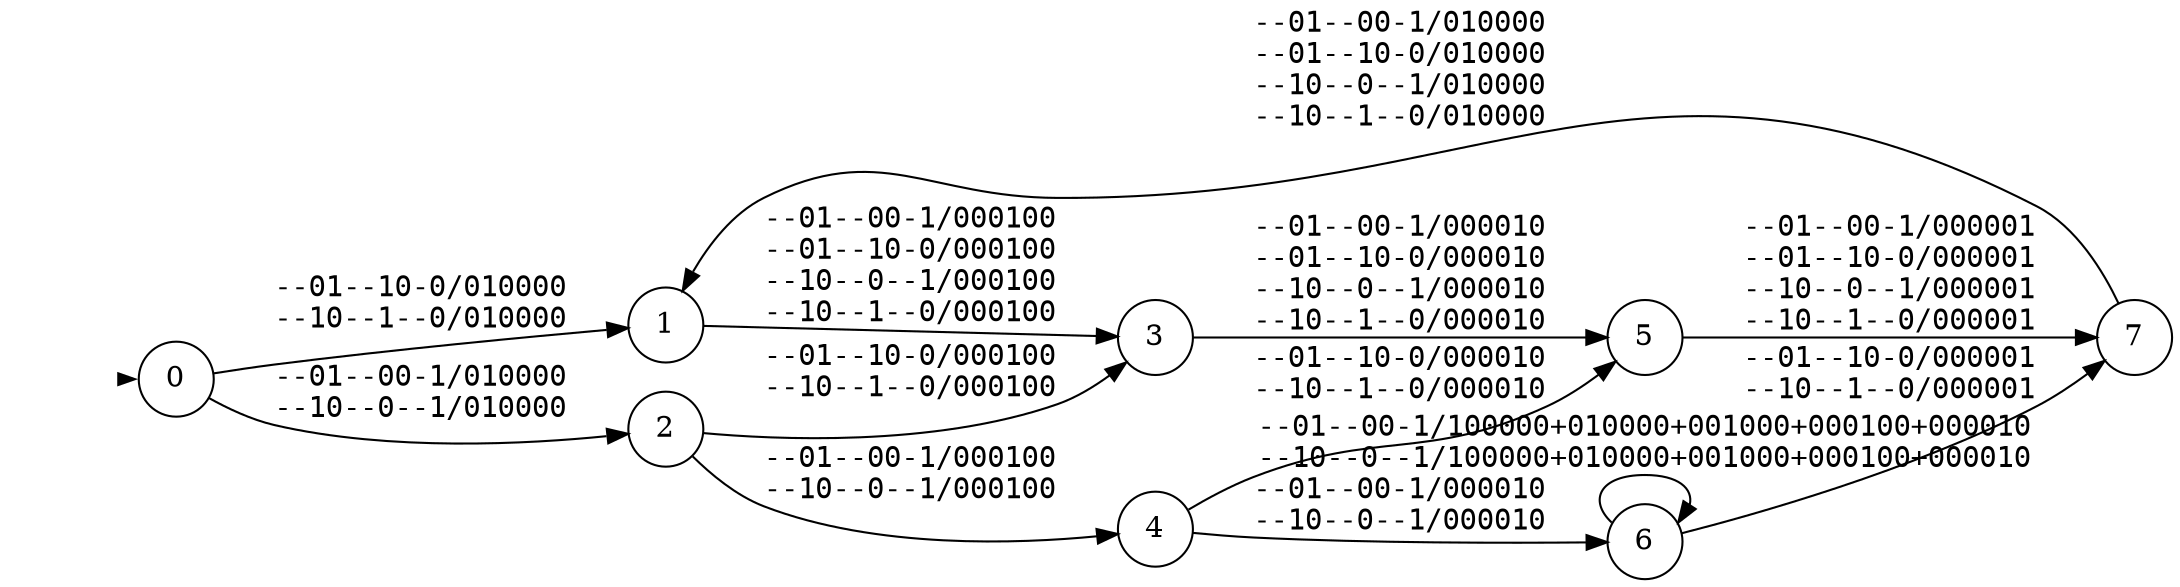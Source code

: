 digraph""{graph[rankdir=LR,ranksep=0.8,nodesep=0.2];node[shape=circle];edge[fontname=mono];init[shape=point,style=invis];0[label="0"];1[label="1"];2[label="2"];3[label="3"];4[label="4"];5[label="5"];6[label="6"];7[label="7"];init->0[penwidth=0,tooltip="initialstate"];0->1[label="--01--10-0/010000\l--10--1--0/010000\l",labeltooltip="&#172;shop&#8743;warehouse&#8743;night&#8743;&#172;entrance&#8743;&#172;day/&#172;go_safe_loc&#8743;go_counter&#8743;&#172;go_charging_point&#8743;&#172;go_warehouse&#8743;&#172;go_entrace&#8743;&#172;go_back&#10;shop&#8743;&#172;warehouse&#8743;night&#8743;&#172;day/&#172;go_safe_loc&#8743;go_counter&#8743;&#172;go_charging_point&#8743;&#172;go_warehouse&#8743;&#172;go_entrace&#8743;&#172;go_back&#10;"];0->2[label="--01--00-1/010000\l--10--0--1/010000\l",labeltooltip="&#172;shop&#8743;warehouse&#8743;&#172;night&#8743;&#172;entrance&#8743;day/&#172;go_safe_loc&#8743;go_counter&#8743;&#172;go_charging_point&#8743;&#172;go_warehouse&#8743;&#172;go_entrace&#8743;&#172;go_back&#10;shop&#8743;&#172;warehouse&#8743;&#172;night&#8743;day/&#172;go_safe_loc&#8743;go_counter&#8743;&#172;go_charging_point&#8743;&#172;go_warehouse&#8743;&#172;go_entrace&#8743;&#172;go_back&#10;"];1->3[label="--01--00-1/000100\l--01--10-0/000100\l--10--0--1/000100\l--10--1--0/000100\l",labeltooltip="&#172;shop&#8743;warehouse&#8743;&#172;night&#8743;&#172;entrance&#8743;day/&#172;go_safe_loc&#8743;&#172;go_counter&#8743;&#172;go_charging_point&#8743;go_warehouse&#8743;&#172;go_entrace&#8743;&#172;go_back&#10;&#172;shop&#8743;warehouse&#8743;night&#8743;&#172;entrance&#8743;&#172;day/&#172;go_safe_loc&#8743;&#172;go_counter&#8743;&#172;go_charging_point&#8743;go_warehouse&#8743;&#172;go_entrace&#8743;&#172;go_back&#10;shop&#8743;&#172;warehouse&#8743;&#172;night&#8743;day/&#172;go_safe_loc&#8743;&#172;go_counter&#8743;&#172;go_charging_point&#8743;go_warehouse&#8743;&#172;go_entrace&#8743;&#172;go_back&#10;shop&#8743;&#172;warehouse&#8743;night&#8743;&#172;day/&#172;go_safe_loc&#8743;&#172;go_counter&#8743;&#172;go_charging_point&#8743;go_warehouse&#8743;&#172;go_entrace&#8743;&#172;go_back&#10;"];2->3[label="--01--10-0/000100\l--10--1--0/000100\l",labeltooltip="&#172;shop&#8743;warehouse&#8743;night&#8743;&#172;entrance&#8743;&#172;day/&#172;go_safe_loc&#8743;&#172;go_counter&#8743;&#172;go_charging_point&#8743;go_warehouse&#8743;&#172;go_entrace&#8743;&#172;go_back&#10;shop&#8743;&#172;warehouse&#8743;night&#8743;&#172;day/&#172;go_safe_loc&#8743;&#172;go_counter&#8743;&#172;go_charging_point&#8743;go_warehouse&#8743;&#172;go_entrace&#8743;&#172;go_back&#10;"];2->4[label="--01--00-1/000100\l--10--0--1/000100\l",labeltooltip="&#172;shop&#8743;warehouse&#8743;&#172;night&#8743;&#172;entrance&#8743;day/&#172;go_safe_loc&#8743;&#172;go_counter&#8743;&#172;go_charging_point&#8743;go_warehouse&#8743;&#172;go_entrace&#8743;&#172;go_back&#10;shop&#8743;&#172;warehouse&#8743;&#172;night&#8743;day/&#172;go_safe_loc&#8743;&#172;go_counter&#8743;&#172;go_charging_point&#8743;go_warehouse&#8743;&#172;go_entrace&#8743;&#172;go_back&#10;"];3->5[label="--01--00-1/000010\l--01--10-0/000010\l--10--0--1/000010\l--10--1--0/000010\l",labeltooltip="&#172;shop&#8743;warehouse&#8743;&#172;night&#8743;&#172;entrance&#8743;day/&#172;go_safe_loc&#8743;&#172;go_counter&#8743;&#172;go_charging_point&#8743;&#172;go_warehouse&#8743;go_entrace&#8743;&#172;go_back&#10;&#172;shop&#8743;warehouse&#8743;night&#8743;&#172;entrance&#8743;&#172;day/&#172;go_safe_loc&#8743;&#172;go_counter&#8743;&#172;go_charging_point&#8743;&#172;go_warehouse&#8743;go_entrace&#8743;&#172;go_back&#10;shop&#8743;&#172;warehouse&#8743;&#172;night&#8743;day/&#172;go_safe_loc&#8743;&#172;go_counter&#8743;&#172;go_charging_point&#8743;&#172;go_warehouse&#8743;go_entrace&#8743;&#172;go_back&#10;shop&#8743;&#172;warehouse&#8743;night&#8743;&#172;day/&#172;go_safe_loc&#8743;&#172;go_counter&#8743;&#172;go_charging_point&#8743;&#172;go_warehouse&#8743;go_entrace&#8743;&#172;go_back&#10;"];4->5[label="--01--10-0/000010\l--10--1--0/000010\l",labeltooltip="&#172;shop&#8743;warehouse&#8743;night&#8743;&#172;entrance&#8743;&#172;day/&#172;go_safe_loc&#8743;&#172;go_counter&#8743;&#172;go_charging_point&#8743;&#172;go_warehouse&#8743;go_entrace&#8743;&#172;go_back&#10;shop&#8743;&#172;warehouse&#8743;night&#8743;&#172;day/&#172;go_safe_loc&#8743;&#172;go_counter&#8743;&#172;go_charging_point&#8743;&#172;go_warehouse&#8743;go_entrace&#8743;&#172;go_back&#10;"];4->6[label="--01--00-1/000010\l--10--0--1/000010\l",labeltooltip="&#172;shop&#8743;warehouse&#8743;&#172;night&#8743;&#172;entrance&#8743;day/&#172;go_safe_loc&#8743;&#172;go_counter&#8743;&#172;go_charging_point&#8743;&#172;go_warehouse&#8743;go_entrace&#8743;&#172;go_back&#10;shop&#8743;&#172;warehouse&#8743;&#172;night&#8743;day/&#172;go_safe_loc&#8743;&#172;go_counter&#8743;&#172;go_charging_point&#8743;&#172;go_warehouse&#8743;go_entrace&#8743;&#172;go_back&#10;"];5->7[label="--01--00-1/000001\l--01--10-0/000001\l--10--0--1/000001\l--10--1--0/000001\l",labeltooltip="&#172;shop&#8743;warehouse&#8743;&#172;night&#8743;&#172;entrance&#8743;day/&#172;go_safe_loc&#8743;&#172;go_counter&#8743;&#172;go_charging_point&#8743;&#172;go_warehouse&#8743;&#172;go_entrace&#8743;go_back&#10;&#172;shop&#8743;warehouse&#8743;night&#8743;&#172;entrance&#8743;&#172;day/&#172;go_safe_loc&#8743;&#172;go_counter&#8743;&#172;go_charging_point&#8743;&#172;go_warehouse&#8743;&#172;go_entrace&#8743;go_back&#10;shop&#8743;&#172;warehouse&#8743;&#172;night&#8743;day/&#172;go_safe_loc&#8743;&#172;go_counter&#8743;&#172;go_charging_point&#8743;&#172;go_warehouse&#8743;&#172;go_entrace&#8743;go_back&#10;shop&#8743;&#172;warehouse&#8743;night&#8743;&#172;day/&#172;go_safe_loc&#8743;&#172;go_counter&#8743;&#172;go_charging_point&#8743;&#172;go_warehouse&#8743;&#172;go_entrace&#8743;go_back&#10;"];6->6[label="--01--00-1/100000+010000+001000+000100+000010\l--10--0--1/100000+010000+001000+000100+000010\l",labeltooltip="&#172;shop&#8743;warehouse&#8743;&#172;night&#8743;&#172;entrance&#8743;day/go_safe_loc&#8743;&#172;go_counter&#8743;&#172;go_charging_point&#8743;&#172;go_warehouse&#8743;&#172;go_entrace&#8743;&#172;go_back+&#172;go_safe_loc&#8743;go_counter&#8743;&#172;go_charging_point&#8743;&#172;go_warehouse&#8743;&#172;go_entrace&#8743;&#172;go_back+&#172;go_safe_loc&#8743;&#172;go_counter&#8743;go_charging_point&#8743;&#172;go_warehouse&#8743;&#172;go_entrace&#8743;&#172;go_back+&#172;go_safe_loc&#8743;&#172;go_counter&#8743;&#172;go_charging_point&#8743;go_warehouse&#8743;&#172;go_entrace&#8743;&#172;go_back+&#172;go_safe_loc&#8743;&#172;go_counter&#8743;&#172;go_charging_point&#8743;&#172;go_warehouse&#8743;go_entrace&#8743;&#172;go_back&#10;shop&#8743;&#172;warehouse&#8743;&#172;night&#8743;day/go_safe_loc&#8743;&#172;go_counter&#8743;&#172;go_charging_point&#8743;&#172;go_warehouse&#8743;&#172;go_entrace&#8743;&#172;go_back+&#172;go_safe_loc&#8743;go_counter&#8743;&#172;go_charging_point&#8743;&#172;go_warehouse&#8743;&#172;go_entrace&#8743;&#172;go_back+&#172;go_safe_loc&#8743;&#172;go_counter&#8743;go_charging_point&#8743;&#172;go_warehouse&#8743;&#172;go_entrace&#8743;&#172;go_back+&#172;go_safe_loc&#8743;&#172;go_counter&#8743;&#172;go_charging_point&#8743;go_warehouse&#8743;&#172;go_entrace&#8743;&#172;go_back+&#172;go_safe_loc&#8743;&#172;go_counter&#8743;&#172;go_charging_point&#8743;&#172;go_warehouse&#8743;go_entrace&#8743;&#172;go_back&#10;"];6->7[label="--01--10-0/000001\l--10--1--0/000001\l",labeltooltip="&#172;shop&#8743;warehouse&#8743;night&#8743;&#172;entrance&#8743;&#172;day/&#172;go_safe_loc&#8743;&#172;go_counter&#8743;&#172;go_charging_point&#8743;&#172;go_warehouse&#8743;&#172;go_entrace&#8743;go_back&#10;shop&#8743;&#172;warehouse&#8743;night&#8743;&#172;day/&#172;go_safe_loc&#8743;&#172;go_counter&#8743;&#172;go_charging_point&#8743;&#172;go_warehouse&#8743;&#172;go_entrace&#8743;go_back&#10;"];7->1[label="--01--00-1/010000\l--01--10-0/010000\l--10--0--1/010000\l--10--1--0/010000\l",labeltooltip="&#172;shop&#8743;warehouse&#8743;&#172;night&#8743;&#172;entrance&#8743;day/&#172;go_safe_loc&#8743;go_counter&#8743;&#172;go_charging_point&#8743;&#172;go_warehouse&#8743;&#172;go_entrace&#8743;&#172;go_back&#10;&#172;shop&#8743;warehouse&#8743;night&#8743;&#172;entrance&#8743;&#172;day/&#172;go_safe_loc&#8743;go_counter&#8743;&#172;go_charging_point&#8743;&#172;go_warehouse&#8743;&#172;go_entrace&#8743;&#172;go_back&#10;shop&#8743;&#172;warehouse&#8743;&#172;night&#8743;day/&#172;go_safe_loc&#8743;go_counter&#8743;&#172;go_charging_point&#8743;&#172;go_warehouse&#8743;&#172;go_entrace&#8743;&#172;go_back&#10;shop&#8743;&#172;warehouse&#8743;night&#8743;&#172;day/&#172;go_safe_loc&#8743;go_counter&#8743;&#172;go_charging_point&#8743;&#172;go_warehouse&#8743;&#172;go_entrace&#8743;&#172;go_back&#10;"];}